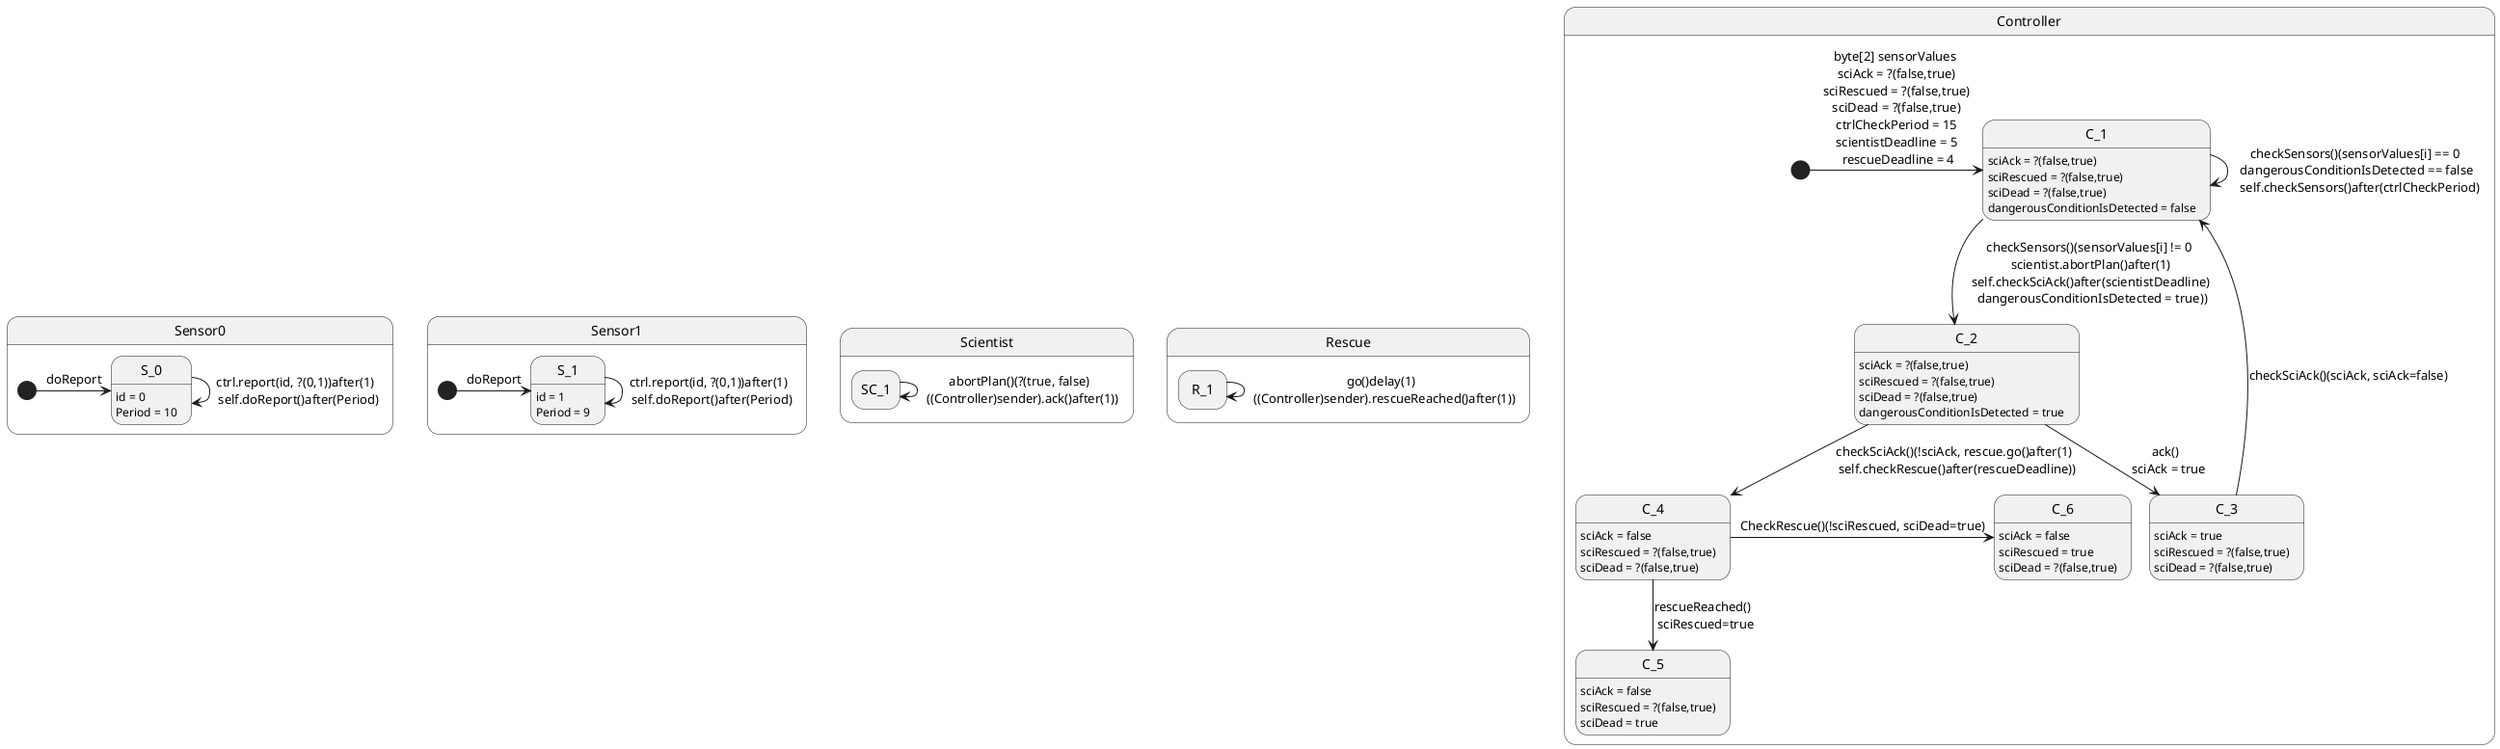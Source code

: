 @startuml
hide empty description

state Sensor0{
state S_0 : id = 0
state S_0 : Period = 10

[*] -> S_0 : doReport
S_0 -> S_0 : ctrl.report(id, ?(0,1))after(1) \n self.doReport()after(Period)

}

state Sensor1{
state S_1 : id = 1
state S_1 : Period = 9

[*] -> S_1 : doReport
S_1 -> S_1 : ctrl.report(id, ?(0,1))after(1) \n self.doReport()after(Period)

}

state Scientist{
state SC_1

SC_1 -> SC_1 : abortPlan()(?(true, false) \n ((Controller)sender).ack()after(1))
}

state Rescue{
state R_1

R_1 -> R_1 : go()delay(1) \n ((Controller)sender).rescueReached()after(1))
}
state Controller{
state C_1 : sciAck = ?(false,true)
state C_1 : sciRescued = ?(false,true)
state C_1 : sciDead = ?(false,true)
state C_1 : dangerousConditionIsDetected = false

state C_2 : sciAck = ?(false,true)
state C_2 : sciRescued = ?(false,true)
state C_2 : sciDead = ?(false,true)
state C_2 : dangerousConditionIsDetected = true

state C_3 : sciAck = true
state C_3 : sciRescued = ?(false,true)
state C_3 : sciDead = ?(false,true)

state C_4 : sciAck = false
state C_4 : sciRescued = ?(false,true)
state C_4 : sciDead = ?(false,true)

state C_5 : sciAck = false
state C_5 : sciRescued = ?(false,true)
state C_5 : sciDead = true

state C_6 : sciAck = false
state C_6 : sciRescued = true
state C_6 : sciDead = ?(false,true)

[*] -> C_1 : byte[2] sensorValues \n sciAck = ?(false,true) \n sciRescued = ?(false,true) \n sciDead = ?(false,true) \n ctrlCheckPeriod = 15 \n scientistDeadline = 5 \n rescueDeadline = 4
C_1 -> C_1 : checkSensors()(sensorValues[i] == 0 \n dangerousConditionIsDetected == false \n  self.checkSensors()after(ctrlCheckPeriod)	
C_1 --> C_2 : checkSensors()(sensorValues[i] != 0 \n scientist.abortPlan()after(1) \n self.checkSciAck()after(scientistDeadline) \n dangerousConditionIsDetected = true))
C_2 --> C_3 : ack() \n sciAck = true
C_3 -> C_1 : checkSciAck()(sciAck, sciAck=false)
C_2 --> C_4 : checkSciAck()(!sciAck, rescue.go()after(1) \n self.checkRescue()after(rescueDeadline))
C_4 --> C_5 : rescueReached() \n sciRescued=true
C_4 -> C_6 : CheckRescue()(!sciRescued, sciDead=true)
}


@enduml
